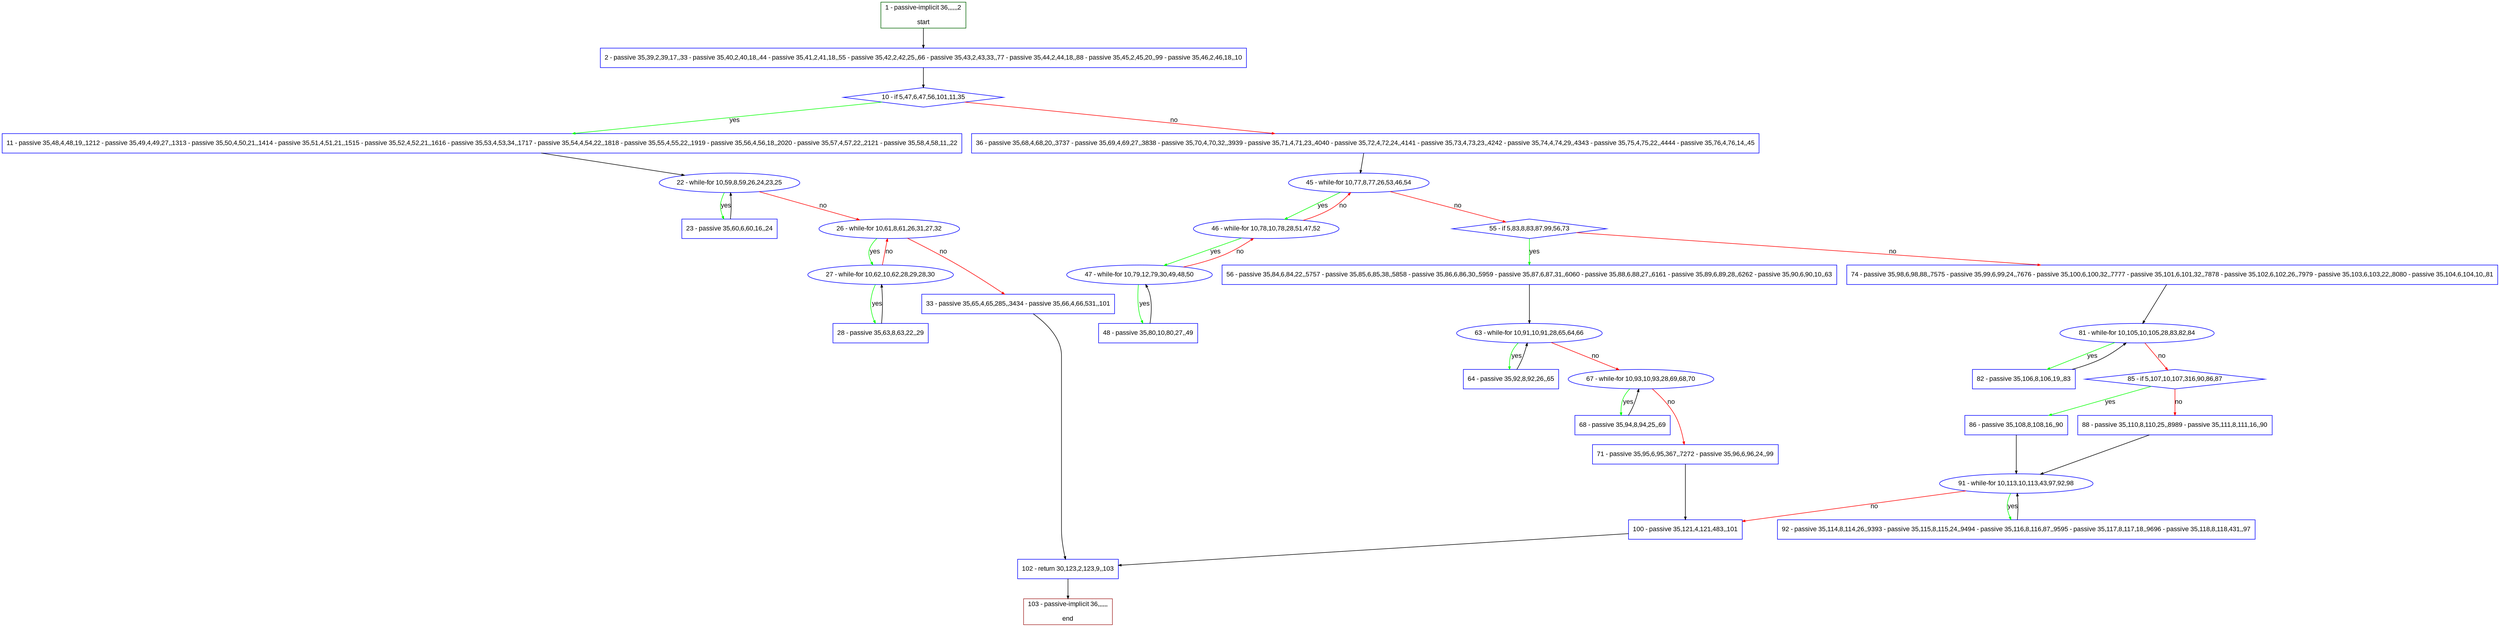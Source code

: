 digraph "" {
  graph [pack="true", label="", fontsize="12", packmode="clust", fontname="Arial", fillcolor="#FFFFCC", bgcolor="white", style="rounded,filled", compound="true"];
  node [node_initialized="no", label="", color="grey", fontsize="12", fillcolor="white", fontname="Arial", style="filled", shape="rectangle", compound="true", fixedsize="false"];
  edge [fontcolor="black", arrowhead="normal", arrowtail="none", arrowsize="0.5", ltail="", label="", color="black", fontsize="12", lhead="", fontname="Arial", dir="forward", compound="true"];
  __N1 [label="2 - passive 35,39,2,39,17,,33 - passive 35,40,2,40,18,,44 - passive 35,41,2,41,18,,55 - passive 35,42,2,42,25,,66 - passive 35,43,2,43,33,,77 - passive 35,44,2,44,18,,88 - passive 35,45,2,45,20,,99 - passive 35,46,2,46,18,,10", color="#0000ff", fillcolor="#ffffff", style="filled", shape="box"];
  __N2 [label="1 - passive-implicit 36,,,,,,2\n\nstart", color="#006400", fillcolor="#ffffff", style="filled", shape="box"];
  __N3 [label="10 - if 5,47,6,47,56,101,11,35", color="#0000ff", fillcolor="#ffffff", style="filled", shape="diamond"];
  __N4 [label="11 - passive 35,48,4,48,19,,1212 - passive 35,49,4,49,27,,1313 - passive 35,50,4,50,21,,1414 - passive 35,51,4,51,21,,1515 - passive 35,52,4,52,21,,1616 - passive 35,53,4,53,34,,1717 - passive 35,54,4,54,22,,1818 - passive 35,55,4,55,22,,1919 - passive 35,56,4,56,18,,2020 - passive 35,57,4,57,22,,2121 - passive 35,58,4,58,11,,22", color="#0000ff", fillcolor="#ffffff", style="filled", shape="box"];
  __N5 [label="36 - passive 35,68,4,68,20,,3737 - passive 35,69,4,69,27,,3838 - passive 35,70,4,70,32,,3939 - passive 35,71,4,71,23,,4040 - passive 35,72,4,72,24,,4141 - passive 35,73,4,73,23,,4242 - passive 35,74,4,74,29,,4343 - passive 35,75,4,75,22,,4444 - passive 35,76,4,76,14,,45", color="#0000ff", fillcolor="#ffffff", style="filled", shape="box"];
  __N6 [label="22 - while-for 10,59,8,59,26,24,23,25", color="#0000ff", fillcolor="#ffffff", style="filled", shape="oval"];
  __N7 [label="23 - passive 35,60,6,60,16,,24", color="#0000ff", fillcolor="#ffffff", style="filled", shape="box"];
  __N8 [label="26 - while-for 10,61,8,61,26,31,27,32", color="#0000ff", fillcolor="#ffffff", style="filled", shape="oval"];
  __N9 [label="27 - while-for 10,62,10,62,28,29,28,30", color="#0000ff", fillcolor="#ffffff", style="filled", shape="oval"];
  __N10 [label="33 - passive 35,65,4,65,285,,3434 - passive 35,66,4,66,531,,101", color="#0000ff", fillcolor="#ffffff", style="filled", shape="box"];
  __N11 [label="28 - passive 35,63,8,63,22,,29", color="#0000ff", fillcolor="#ffffff", style="filled", shape="box"];
  __N12 [label="102 - return 30,123,2,123,9,,103", color="#0000ff", fillcolor="#ffffff", style="filled", shape="box"];
  __N13 [label="45 - while-for 10,77,8,77,26,53,46,54", color="#0000ff", fillcolor="#ffffff", style="filled", shape="oval"];
  __N14 [label="46 - while-for 10,78,10,78,28,51,47,52", color="#0000ff", fillcolor="#ffffff", style="filled", shape="oval"];
  __N15 [label="55 - if 5,83,8,83,87,99,56,73", color="#0000ff", fillcolor="#ffffff", style="filled", shape="diamond"];
  __N16 [label="47 - while-for 10,79,12,79,30,49,48,50", color="#0000ff", fillcolor="#ffffff", style="filled", shape="oval"];
  __N17 [label="48 - passive 35,80,10,80,27,,49", color="#0000ff", fillcolor="#ffffff", style="filled", shape="box"];
  __N18 [label="56 - passive 35,84,6,84,22,,5757 - passive 35,85,6,85,38,,5858 - passive 35,86,6,86,30,,5959 - passive 35,87,6,87,31,,6060 - passive 35,88,6,88,27,,6161 - passive 35,89,6,89,28,,6262 - passive 35,90,6,90,10,,63", color="#0000ff", fillcolor="#ffffff", style="filled", shape="box"];
  __N19 [label="74 - passive 35,98,6,98,88,,7575 - passive 35,99,6,99,24,,7676 - passive 35,100,6,100,32,,7777 - passive 35,101,6,101,32,,7878 - passive 35,102,6,102,26,,7979 - passive 35,103,6,103,22,,8080 - passive 35,104,6,104,10,,81", color="#0000ff", fillcolor="#ffffff", style="filled", shape="box"];
  __N20 [label="63 - while-for 10,91,10,91,28,65,64,66", color="#0000ff", fillcolor="#ffffff", style="filled", shape="oval"];
  __N21 [label="64 - passive 35,92,8,92,26,,65", color="#0000ff", fillcolor="#ffffff", style="filled", shape="box"];
  __N22 [label="67 - while-for 10,93,10,93,28,69,68,70", color="#0000ff", fillcolor="#ffffff", style="filled", shape="oval"];
  __N23 [label="68 - passive 35,94,8,94,25,,69", color="#0000ff", fillcolor="#ffffff", style="filled", shape="box"];
  __N24 [label="71 - passive 35,95,6,95,367,,7272 - passive 35,96,6,96,24,,99", color="#0000ff", fillcolor="#ffffff", style="filled", shape="box"];
  __N25 [label="100 - passive 35,121,4,121,483,,101", color="#0000ff", fillcolor="#ffffff", style="filled", shape="box"];
  __N26 [label="81 - while-for 10,105,10,105,28,83,82,84", color="#0000ff", fillcolor="#ffffff", style="filled", shape="oval"];
  __N27 [label="82 - passive 35,106,8,106,19,,83", color="#0000ff", fillcolor="#ffffff", style="filled", shape="box"];
  __N28 [label="85 - if 5,107,10,107,316,90,86,87", color="#0000ff", fillcolor="#ffffff", style="filled", shape="diamond"];
  __N29 [label="86 - passive 35,108,8,108,16,,90", color="#0000ff", fillcolor="#ffffff", style="filled", shape="box"];
  __N30 [label="88 - passive 35,110,8,110,25,,8989 - passive 35,111,8,111,16,,90", color="#0000ff", fillcolor="#ffffff", style="filled", shape="box"];
  __N31 [label="91 - while-for 10,113,10,113,43,97,92,98", color="#0000ff", fillcolor="#ffffff", style="filled", shape="oval"];
  __N32 [label="92 - passive 35,114,8,114,26,,9393 - passive 35,115,8,115,24,,9494 - passive 35,116,8,116,87,,9595 - passive 35,117,8,117,18,,9696 - passive 35,118,8,118,431,,97", color="#0000ff", fillcolor="#ffffff", style="filled", shape="box"];
  __N33 [label="103 - passive-implicit 36,,,,,,\n\nend", color="#a52a2a", fillcolor="#ffffff", style="filled", shape="box"];
  __N2 -> __N1 [arrowhead="normal", arrowtail="none", color="#000000", label="", dir="forward"];
  __N1 -> __N3 [arrowhead="normal", arrowtail="none", color="#000000", label="", dir="forward"];
  __N3 -> __N4 [arrowhead="normal", arrowtail="none", color="#00ff00", label="yes", dir="forward"];
  __N3 -> __N5 [arrowhead="normal", arrowtail="none", color="#ff0000", label="no", dir="forward"];
  __N4 -> __N6 [arrowhead="normal", arrowtail="none", color="#000000", label="", dir="forward"];
  __N6 -> __N7 [arrowhead="normal", arrowtail="none", color="#00ff00", label="yes", dir="forward"];
  __N7 -> __N6 [arrowhead="normal", arrowtail="none", color="#000000", label="", dir="forward"];
  __N6 -> __N8 [arrowhead="normal", arrowtail="none", color="#ff0000", label="no", dir="forward"];
  __N8 -> __N9 [arrowhead="normal", arrowtail="none", color="#00ff00", label="yes", dir="forward"];
  __N9 -> __N8 [arrowhead="normal", arrowtail="none", color="#ff0000", label="no", dir="forward"];
  __N8 -> __N10 [arrowhead="normal", arrowtail="none", color="#ff0000", label="no", dir="forward"];
  __N9 -> __N11 [arrowhead="normal", arrowtail="none", color="#00ff00", label="yes", dir="forward"];
  __N11 -> __N9 [arrowhead="normal", arrowtail="none", color="#000000", label="", dir="forward"];
  __N10 -> __N12 [arrowhead="normal", arrowtail="none", color="#000000", label="", dir="forward"];
  __N5 -> __N13 [arrowhead="normal", arrowtail="none", color="#000000", label="", dir="forward"];
  __N13 -> __N14 [arrowhead="normal", arrowtail="none", color="#00ff00", label="yes", dir="forward"];
  __N14 -> __N13 [arrowhead="normal", arrowtail="none", color="#ff0000", label="no", dir="forward"];
  __N13 -> __N15 [arrowhead="normal", arrowtail="none", color="#ff0000", label="no", dir="forward"];
  __N14 -> __N16 [arrowhead="normal", arrowtail="none", color="#00ff00", label="yes", dir="forward"];
  __N16 -> __N14 [arrowhead="normal", arrowtail="none", color="#ff0000", label="no", dir="forward"];
  __N16 -> __N17 [arrowhead="normal", arrowtail="none", color="#00ff00", label="yes", dir="forward"];
  __N17 -> __N16 [arrowhead="normal", arrowtail="none", color="#000000", label="", dir="forward"];
  __N15 -> __N18 [arrowhead="normal", arrowtail="none", color="#00ff00", label="yes", dir="forward"];
  __N15 -> __N19 [arrowhead="normal", arrowtail="none", color="#ff0000", label="no", dir="forward"];
  __N18 -> __N20 [arrowhead="normal", arrowtail="none", color="#000000", label="", dir="forward"];
  __N20 -> __N21 [arrowhead="normal", arrowtail="none", color="#00ff00", label="yes", dir="forward"];
  __N21 -> __N20 [arrowhead="normal", arrowtail="none", color="#000000", label="", dir="forward"];
  __N20 -> __N22 [arrowhead="normal", arrowtail="none", color="#ff0000", label="no", dir="forward"];
  __N22 -> __N23 [arrowhead="normal", arrowtail="none", color="#00ff00", label="yes", dir="forward"];
  __N23 -> __N22 [arrowhead="normal", arrowtail="none", color="#000000", label="", dir="forward"];
  __N22 -> __N24 [arrowhead="normal", arrowtail="none", color="#ff0000", label="no", dir="forward"];
  __N24 -> __N25 [arrowhead="normal", arrowtail="none", color="#000000", label="", dir="forward"];
  __N19 -> __N26 [arrowhead="normal", arrowtail="none", color="#000000", label="", dir="forward"];
  __N26 -> __N27 [arrowhead="normal", arrowtail="none", color="#00ff00", label="yes", dir="forward"];
  __N27 -> __N26 [arrowhead="normal", arrowtail="none", color="#000000", label="", dir="forward"];
  __N26 -> __N28 [arrowhead="normal", arrowtail="none", color="#ff0000", label="no", dir="forward"];
  __N28 -> __N29 [arrowhead="normal", arrowtail="none", color="#00ff00", label="yes", dir="forward"];
  __N28 -> __N30 [arrowhead="normal", arrowtail="none", color="#ff0000", label="no", dir="forward"];
  __N29 -> __N31 [arrowhead="normal", arrowtail="none", color="#000000", label="", dir="forward"];
  __N30 -> __N31 [arrowhead="normal", arrowtail="none", color="#000000", label="", dir="forward"];
  __N31 -> __N32 [arrowhead="normal", arrowtail="none", color="#00ff00", label="yes", dir="forward"];
  __N32 -> __N31 [arrowhead="normal", arrowtail="none", color="#000000", label="", dir="forward"];
  __N31 -> __N25 [arrowhead="normal", arrowtail="none", color="#ff0000", label="no", dir="forward"];
  __N25 -> __N12 [arrowhead="normal", arrowtail="none", color="#000000", label="", dir="forward"];
  __N12 -> __N33 [arrowhead="normal", arrowtail="none", color="#000000", label="", dir="forward"];
}
